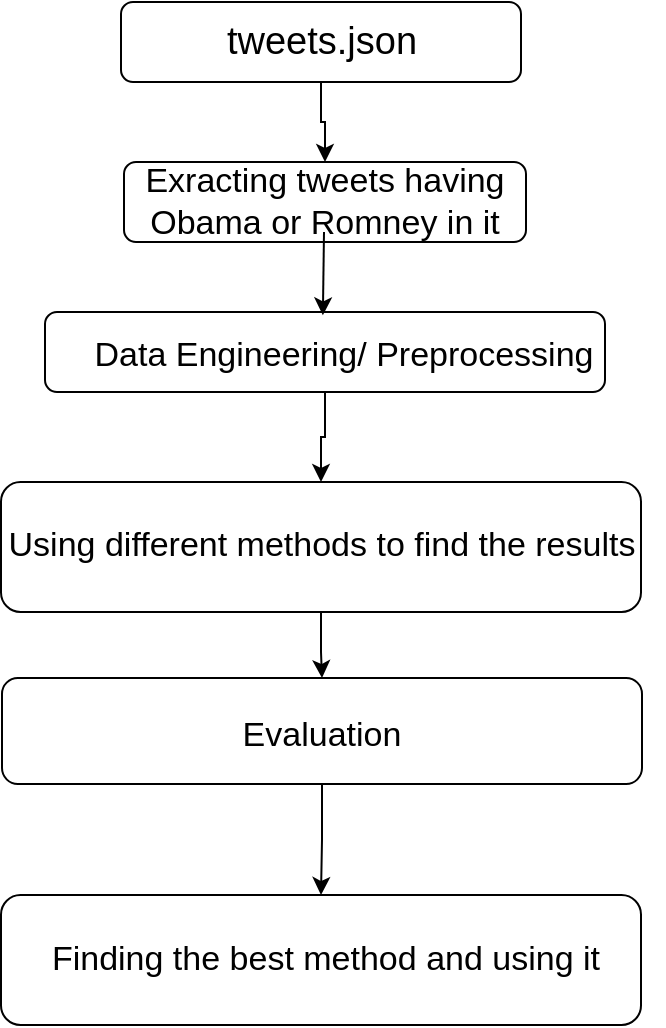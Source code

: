 <mxfile version="10.6.5" type="device"><diagram id="G1ugDTmEbkpuNmLFpK7W" name="Page-1"><mxGraphModel dx="1188" dy="647" grid="1" gridSize="10" guides="1" tooltips="1" connect="1" arrows="1" fold="1" page="1" pageScale="1" pageWidth="850" pageHeight="1100" math="0" shadow="0"><root><mxCell id="0"/><mxCell id="1" parent="0"/><mxCell id="_pxyHXFWXDV8DzfEsdVT-60" value="" style="edgeStyle=orthogonalEdgeStyle;rounded=0;orthogonalLoop=1;jettySize=auto;html=1;fontSize=19;" edge="1" parent="1" source="_pxyHXFWXDV8DzfEsdVT-1" target="_pxyHXFWXDV8DzfEsdVT-3"><mxGeometry relative="1" as="geometry"/></mxCell><mxCell id="_pxyHXFWXDV8DzfEsdVT-1" value="" style="rounded=1;whiteSpace=wrap;html=1;" vertex="1" parent="1"><mxGeometry x="318.5" y="70" width="200" height="40" as="geometry"/></mxCell><mxCell id="_pxyHXFWXDV8DzfEsdVT-2" value="tweets.json" style="text;html=1;strokeColor=none;fillColor=none;align=center;verticalAlign=middle;whiteSpace=wrap;rounded=0;fontSize=19;" vertex="1" parent="1"><mxGeometry x="318.5" y="80" width="200" height="20" as="geometry"/></mxCell><mxCell id="_pxyHXFWXDV8DzfEsdVT-3" value="" style="rounded=1;whiteSpace=wrap;html=1;" vertex="1" parent="1"><mxGeometry x="320" y="150" width="201" height="40" as="geometry"/></mxCell><mxCell id="_pxyHXFWXDV8DzfEsdVT-4" value="Exracting tweets having Obama or Romney in it" style="text;html=1;strokeColor=none;fillColor=none;align=center;verticalAlign=middle;whiteSpace=wrap;rounded=0;fontSize=17;" vertex="1" parent="1"><mxGeometry x="327.5" y="155" width="185" height="30" as="geometry"/></mxCell><mxCell id="_pxyHXFWXDV8DzfEsdVT-24" value="" style="edgeStyle=orthogonalEdgeStyle;rounded=0;orthogonalLoop=1;jettySize=auto;html=1;fontSize=19;" edge="1" parent="1" source="_pxyHXFWXDV8DzfEsdVT-5" target="_pxyHXFWXDV8DzfEsdVT-23"><mxGeometry relative="1" as="geometry"/></mxCell><mxCell id="_pxyHXFWXDV8DzfEsdVT-5" value="" style="rounded=1;whiteSpace=wrap;html=1;" vertex="1" parent="1"><mxGeometry x="280.5" y="225" width="280" height="40" as="geometry"/></mxCell><mxCell id="_pxyHXFWXDV8DzfEsdVT-30" value="" style="edgeStyle=orthogonalEdgeStyle;rounded=0;orthogonalLoop=1;jettySize=auto;html=1;fontSize=19;" edge="1" parent="1" source="_pxyHXFWXDV8DzfEsdVT-23" target="_pxyHXFWXDV8DzfEsdVT-29"><mxGeometry relative="1" as="geometry"/></mxCell><mxCell id="_pxyHXFWXDV8DzfEsdVT-23" value="" style="rounded=1;whiteSpace=wrap;html=1;" vertex="1" parent="1"><mxGeometry x="258.5" y="310" width="320" height="65" as="geometry"/></mxCell><mxCell id="_pxyHXFWXDV8DzfEsdVT-33" value="" style="edgeStyle=orthogonalEdgeStyle;rounded=0;orthogonalLoop=1;jettySize=auto;html=1;fontSize=19;" edge="1" parent="1" source="_pxyHXFWXDV8DzfEsdVT-29" target="_pxyHXFWXDV8DzfEsdVT-32"><mxGeometry relative="1" as="geometry"/></mxCell><mxCell id="_pxyHXFWXDV8DzfEsdVT-29" value="" style="rounded=1;whiteSpace=wrap;html=1;" vertex="1" parent="1"><mxGeometry x="259" y="408" width="320" height="53" as="geometry"/></mxCell><mxCell id="_pxyHXFWXDV8DzfEsdVT-32" value="" style="rounded=1;whiteSpace=wrap;html=1;" vertex="1" parent="1"><mxGeometry x="258.5" y="516.5" width="320" height="65" as="geometry"/></mxCell><mxCell id="_pxyHXFWXDV8DzfEsdVT-26" value="Using different methods to find the results&lt;br&gt;" style="text;html=1;strokeColor=none;fillColor=none;align=center;verticalAlign=top;whiteSpace=wrap;rounded=0;fontSize=17;" vertex="1" parent="1"><mxGeometry x="258.5" y="325" width="320" height="50" as="geometry"/></mxCell><mxCell id="_pxyHXFWXDV8DzfEsdVT-31" value="Evaluation&lt;br&gt;" style="text;html=1;strokeColor=none;fillColor=none;align=center;verticalAlign=top;whiteSpace=wrap;rounded=0;fontSize=17;" vertex="1" parent="1"><mxGeometry x="258.5" y="420" width="320" height="50" as="geometry"/></mxCell><mxCell id="_pxyHXFWXDV8DzfEsdVT-34" value="Finding the best method and using it&lt;br&gt;" style="text;html=1;strokeColor=none;fillColor=none;align=center;verticalAlign=middle;whiteSpace=wrap;rounded=0;fontSize=17;" vertex="1" parent="1"><mxGeometry x="261" y="524" width="320" height="50" as="geometry"/></mxCell><mxCell id="_pxyHXFWXDV8DzfEsdVT-59" value="Data Engineering/ Preprocessing" style="text;html=1;strokeColor=none;fillColor=none;align=center;verticalAlign=top;whiteSpace=wrap;rounded=0;fontSize=17;" vertex="1" parent="1"><mxGeometry x="270" y="230" width="320" height="35" as="geometry"/></mxCell><mxCell id="_pxyHXFWXDV8DzfEsdVT-69" value="" style="endArrow=classic;html=1;fontSize=19;exitX=0.5;exitY=1;exitDx=0;exitDy=0;entryX=0.467;entryY=-0.096;entryDx=0;entryDy=0;entryPerimeter=0;" edge="1" parent="1" source="_pxyHXFWXDV8DzfEsdVT-4" target="_pxyHXFWXDV8DzfEsdVT-59"><mxGeometry width="50" height="50" relative="1" as="geometry"><mxPoint x="140" y="390" as="sourcePoint"/><mxPoint x="310" y="910" as="targetPoint"/></mxGeometry></mxCell></root></mxGraphModel></diagram></mxfile>